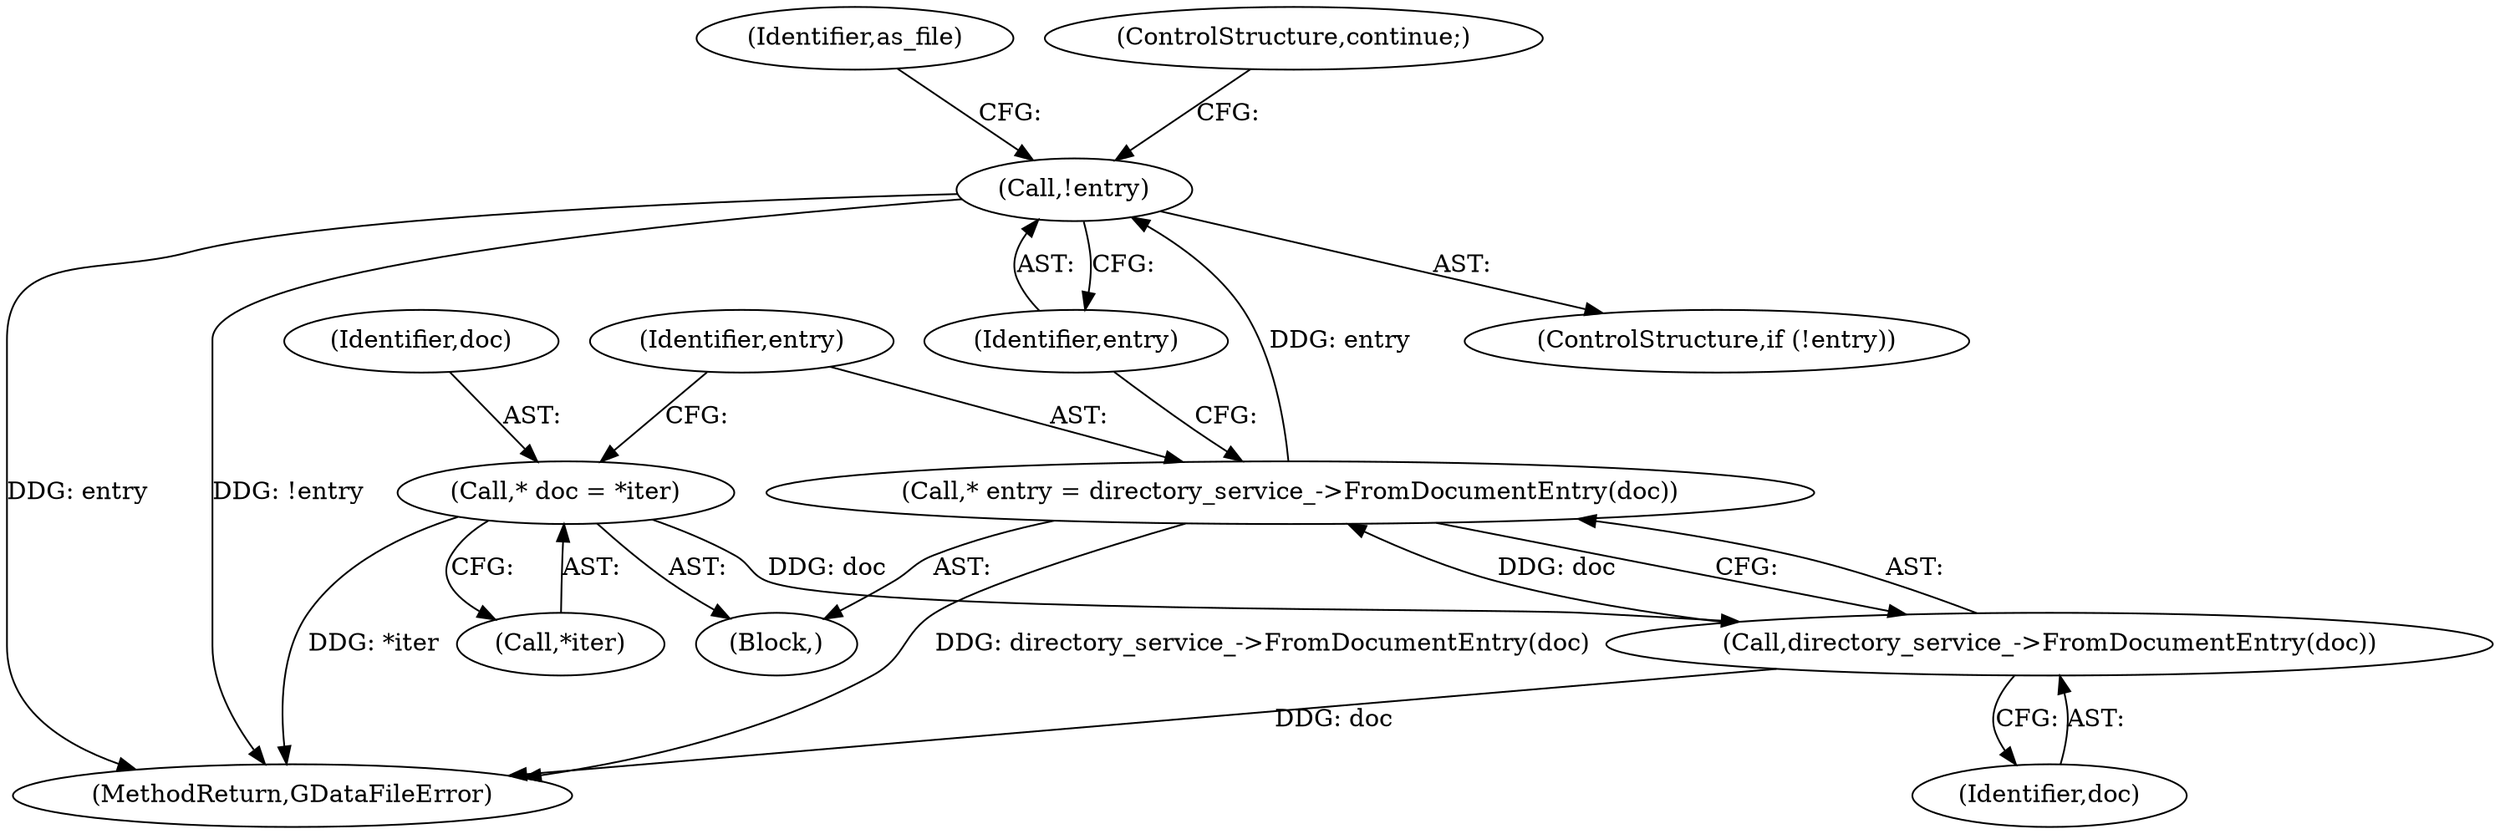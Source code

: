 digraph "0_Chrome_dd3b6fe574edad231c01c78e4647a74c38dc4178_16@pointer" {
"1000187" [label="(Call,!entry)"];
"1000182" [label="(Call,* entry = directory_service_->FromDocumentEntry(doc))"];
"1000184" [label="(Call,directory_service_->FromDocumentEntry(doc))"];
"1000177" [label="(Call,* doc = *iter)"];
"1000182" [label="(Call,* entry = directory_service_->FromDocumentEntry(doc))"];
"1000244" [label="(MethodReturn,GDataFileError)"];
"1000178" [label="(Identifier,doc)"];
"1000183" [label="(Identifier,entry)"];
"1000186" [label="(ControlStructure,if (!entry))"];
"1000184" [label="(Call,directory_service_->FromDocumentEntry(doc))"];
"1000179" [label="(Call,*iter)"];
"1000185" [label="(Identifier,doc)"];
"1000175" [label="(Block,)"];
"1000177" [label="(Call,* doc = *iter)"];
"1000192" [label="(Identifier,as_file)"];
"1000188" [label="(Identifier,entry)"];
"1000189" [label="(ControlStructure,continue;)"];
"1000187" [label="(Call,!entry)"];
"1000187" -> "1000186"  [label="AST: "];
"1000187" -> "1000188"  [label="CFG: "];
"1000188" -> "1000187"  [label="AST: "];
"1000189" -> "1000187"  [label="CFG: "];
"1000192" -> "1000187"  [label="CFG: "];
"1000187" -> "1000244"  [label="DDG: entry"];
"1000187" -> "1000244"  [label="DDG: !entry"];
"1000182" -> "1000187"  [label="DDG: entry"];
"1000182" -> "1000175"  [label="AST: "];
"1000182" -> "1000184"  [label="CFG: "];
"1000183" -> "1000182"  [label="AST: "];
"1000184" -> "1000182"  [label="AST: "];
"1000188" -> "1000182"  [label="CFG: "];
"1000182" -> "1000244"  [label="DDG: directory_service_->FromDocumentEntry(doc)"];
"1000184" -> "1000182"  [label="DDG: doc"];
"1000184" -> "1000185"  [label="CFG: "];
"1000185" -> "1000184"  [label="AST: "];
"1000184" -> "1000244"  [label="DDG: doc"];
"1000177" -> "1000184"  [label="DDG: doc"];
"1000177" -> "1000175"  [label="AST: "];
"1000177" -> "1000179"  [label="CFG: "];
"1000178" -> "1000177"  [label="AST: "];
"1000179" -> "1000177"  [label="AST: "];
"1000183" -> "1000177"  [label="CFG: "];
"1000177" -> "1000244"  [label="DDG: *iter"];
}
